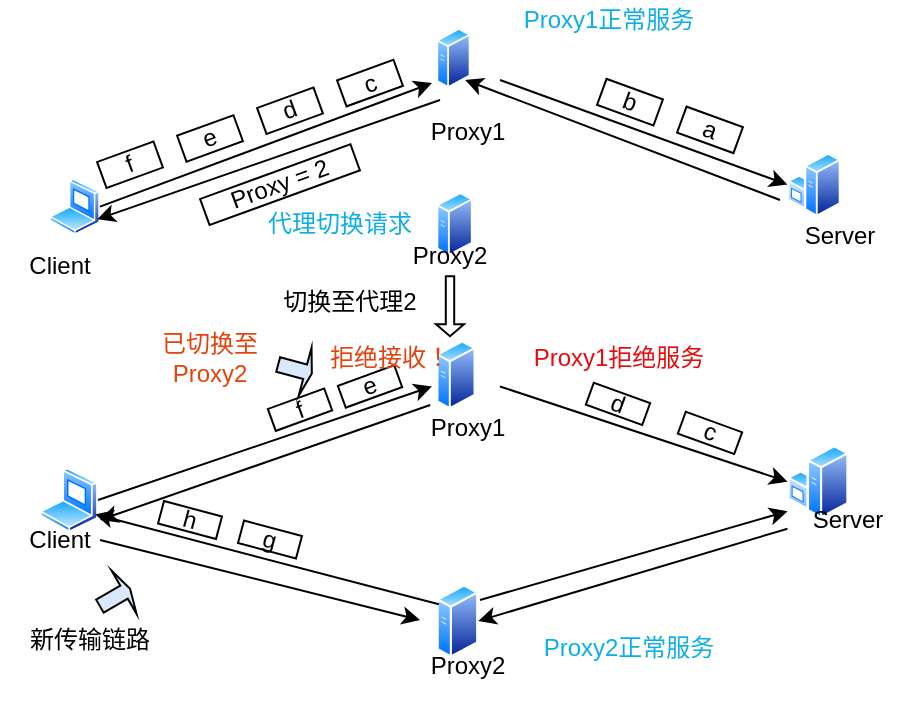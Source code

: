 <mxfile version="24.2.5" type="github">
  <diagram name="第 1 页" id="S16d00lvsxIatNt262x6">
    <mxGraphModel dx="573" dy="330" grid="1" gridSize="10" guides="1" tooltips="1" connect="1" arrows="1" fold="1" page="1" pageScale="1" pageWidth="827" pageHeight="1169" math="0" shadow="0">
      <root>
        <mxCell id="0" />
        <mxCell id="1" parent="0" />
        <mxCell id="2Vj6fBxnY4hKCpjUh4QR-132" value="" style="group" vertex="1" connectable="0" parent="1">
          <mxGeometry x="170" y="420" width="450" height="180" as="geometry" />
        </mxCell>
        <mxCell id="2Vj6fBxnY4hKCpjUh4QR-111" value="" style="image;aspect=fixed;perimeter=ellipsePerimeter;html=1;align=center;shadow=0;dashed=0;spacingTop=3;image=img/lib/active_directory/laptop_client.svg;" vertex="1" parent="2Vj6fBxnY4hKCpjUh4QR-132">
          <mxGeometry x="20" y="63.871" width="29.032" height="32.261" as="geometry" />
        </mxCell>
        <mxCell id="2Vj6fBxnY4hKCpjUh4QR-112" value="" style="image;aspect=fixed;perimeter=ellipsePerimeter;html=1;align=center;shadow=0;dashed=0;spacingTop=3;image=img/lib/active_directory/windows_server.svg;" vertex="1" parent="2Vj6fBxnY4hKCpjUh4QR-132">
          <mxGeometry x="393.76" y="52.258" width="30.472" height="37.161" as="geometry" />
        </mxCell>
        <mxCell id="2Vj6fBxnY4hKCpjUh4QR-113" value="" style="image;aspect=fixed;perimeter=ellipsePerimeter;html=1;align=center;shadow=0;dashed=0;spacingTop=3;image=img/lib/active_directory/generic_server.svg;" vertex="1" parent="2Vj6fBxnY4hKCpjUh4QR-132">
          <mxGeometry x="218.24" width="19.51" height="34.839" as="geometry" />
        </mxCell>
        <mxCell id="2Vj6fBxnY4hKCpjUh4QR-114" value="" style="image;aspect=fixed;perimeter=ellipsePerimeter;html=1;align=center;shadow=0;dashed=0;spacingTop=3;image=img/lib/active_directory/generic_server.svg;" vertex="1" parent="2Vj6fBxnY4hKCpjUh4QR-132">
          <mxGeometry x="218.32" y="121.935" width="20.81" height="37.161" as="geometry" />
        </mxCell>
        <mxCell id="2Vj6fBxnY4hKCpjUh4QR-115" value="Client" style="text;html=1;align=center;verticalAlign=middle;whiteSpace=wrap;rounded=0;" vertex="1" parent="2Vj6fBxnY4hKCpjUh4QR-132">
          <mxGeometry y="91.034" width="60" height="17.419" as="geometry" />
        </mxCell>
        <mxCell id="2Vj6fBxnY4hKCpjUh4QR-116" value="Server" style="text;html=1;align=center;verticalAlign=middle;whiteSpace=wrap;rounded=0;" vertex="1" parent="2Vj6fBxnY4hKCpjUh4QR-132">
          <mxGeometry x="393.76" y="81.29" width="60" height="17.419" as="geometry" />
        </mxCell>
        <mxCell id="2Vj6fBxnY4hKCpjUh4QR-117" value="Proxy1" style="text;html=1;align=center;verticalAlign=middle;whiteSpace=wrap;rounded=0;" vertex="1" parent="2Vj6fBxnY4hKCpjUh4QR-132">
          <mxGeometry x="204" y="34.839" width="60" height="17.419" as="geometry" />
        </mxCell>
        <mxCell id="2Vj6fBxnY4hKCpjUh4QR-118" value="Proxy2" style="text;html=1;align=center;verticalAlign=middle;whiteSpace=wrap;rounded=0;" vertex="1" parent="2Vj6fBxnY4hKCpjUh4QR-132">
          <mxGeometry x="204" y="154.452" width="60" height="17.419" as="geometry" />
        </mxCell>
        <mxCell id="2Vj6fBxnY4hKCpjUh4QR-119" value="" style="endArrow=classic;html=1;rounded=0;exitX=1;exitY=0.5;exitDx=0;exitDy=0;" edge="1" parent="2Vj6fBxnY4hKCpjUh4QR-132" source="2Vj6fBxnY4hKCpjUh4QR-111">
          <mxGeometry width="50" height="50" relative="1" as="geometry">
            <mxPoint x="166" y="52.258" as="sourcePoint" />
            <mxPoint x="216" y="23.226" as="targetPoint" />
          </mxGeometry>
        </mxCell>
        <mxCell id="2Vj6fBxnY4hKCpjUh4QR-120" value="f" style="rounded=0;whiteSpace=wrap;html=1;rotation=-20&#xa;;" vertex="1" parent="2Vj6fBxnY4hKCpjUh4QR-132">
          <mxGeometry x="135" y="29.029" width="30" height="11.613" as="geometry" />
        </mxCell>
        <mxCell id="2Vj6fBxnY4hKCpjUh4QR-121" value="e" style="rounded=0;whiteSpace=wrap;html=1;rotation=-20&#xa;;" vertex="1" parent="2Vj6fBxnY4hKCpjUh4QR-132">
          <mxGeometry x="170" y="17.416" width="30" height="11.613" as="geometry" />
        </mxCell>
        <mxCell id="2Vj6fBxnY4hKCpjUh4QR-122" value="" style="endArrow=classic;html=1;rounded=0;entryX=0;entryY=0.5;entryDx=0;entryDy=0;" edge="1" parent="2Vj6fBxnY4hKCpjUh4QR-132" target="2Vj6fBxnY4hKCpjUh4QR-112">
          <mxGeometry width="50" height="50" relative="1" as="geometry">
            <mxPoint x="250" y="23.226" as="sourcePoint" />
            <mxPoint x="270" y="81.29" as="targetPoint" />
          </mxGeometry>
        </mxCell>
        <mxCell id="2Vj6fBxnY4hKCpjUh4QR-123" value="d" style="rounded=0;whiteSpace=wrap;html=1;rotation=20;" vertex="1" parent="2Vj6fBxnY4hKCpjUh4QR-132">
          <mxGeometry x="294" y="26.129" width="30" height="11.613" as="geometry" />
        </mxCell>
        <mxCell id="2Vj6fBxnY4hKCpjUh4QR-124" value="c" style="rounded=0;whiteSpace=wrap;html=1;rotation=20;" vertex="1" parent="2Vj6fBxnY4hKCpjUh4QR-132">
          <mxGeometry x="340" y="40.645" width="30" height="11.613" as="geometry" />
        </mxCell>
        <mxCell id="2Vj6fBxnY4hKCpjUh4QR-125" value="" style="endArrow=classic;html=1;rounded=0;entryX=0;entryY=0.25;entryDx=0;entryDy=0;" edge="1" parent="2Vj6fBxnY4hKCpjUh4QR-132" target="2Vj6fBxnY4hKCpjUh4QR-116">
          <mxGeometry width="50" height="50" relative="1" as="geometry">
            <mxPoint x="240" y="130" as="sourcePoint" />
            <mxPoint x="270" y="52.258" as="targetPoint" />
          </mxGeometry>
        </mxCell>
        <mxCell id="2Vj6fBxnY4hKCpjUh4QR-126" value="" style="endArrow=classic;html=1;rounded=0;exitX=0;exitY=0.25;exitDx=0;exitDy=0;entryX=1;entryY=0.75;entryDx=0;entryDy=0;" edge="1" parent="2Vj6fBxnY4hKCpjUh4QR-132" source="2Vj6fBxnY4hKCpjUh4QR-114" target="2Vj6fBxnY4hKCpjUh4QR-111">
          <mxGeometry width="50" height="50" relative="1" as="geometry">
            <mxPoint x="220" y="81.29" as="sourcePoint" />
            <mxPoint x="270" y="52.258" as="targetPoint" />
          </mxGeometry>
        </mxCell>
        <mxCell id="2Vj6fBxnY4hKCpjUh4QR-127" value="" style="endArrow=classic;html=1;rounded=0;exitX=0;exitY=0.75;exitDx=0;exitDy=0;entryX=1;entryY=0.5;entryDx=0;entryDy=0;" edge="1" parent="2Vj6fBxnY4hKCpjUh4QR-132" source="2Vj6fBxnY4hKCpjUh4QR-116" target="2Vj6fBxnY4hKCpjUh4QR-114">
          <mxGeometry width="50" height="50" relative="1" as="geometry">
            <mxPoint x="220" y="81.29" as="sourcePoint" />
            <mxPoint x="270" y="52.258" as="targetPoint" />
          </mxGeometry>
        </mxCell>
        <mxCell id="2Vj6fBxnY4hKCpjUh4QR-128" value="" style="endArrow=classic;html=1;rounded=0;" edge="1" parent="2Vj6fBxnY4hKCpjUh4QR-132">
          <mxGeometry width="50" height="50" relative="1" as="geometry">
            <mxPoint x="50" y="100" as="sourcePoint" />
            <mxPoint x="210" y="140" as="targetPoint" />
          </mxGeometry>
        </mxCell>
        <mxCell id="2Vj6fBxnY4hKCpjUh4QR-129" value="" style="endArrow=classic;html=1;rounded=0;exitX=-0.162;exitY=0.933;exitDx=0;exitDy=0;exitPerimeter=0;" edge="1" parent="2Vj6fBxnY4hKCpjUh4QR-132" source="2Vj6fBxnY4hKCpjUh4QR-113">
          <mxGeometry width="50" height="50" relative="1" as="geometry">
            <mxPoint x="220" y="81.29" as="sourcePoint" />
            <mxPoint x="50" y="90" as="targetPoint" />
          </mxGeometry>
        </mxCell>
        <mxCell id="2Vj6fBxnY4hKCpjUh4QR-130" value="g" style="rounded=0;whiteSpace=wrap;html=1;rotation=15;" vertex="1" parent="2Vj6fBxnY4hKCpjUh4QR-132">
          <mxGeometry x="120" y="93.937" width="30" height="11.613" as="geometry" />
        </mxCell>
        <mxCell id="2Vj6fBxnY4hKCpjUh4QR-131" value="h" style="rounded=0;whiteSpace=wrap;html=1;rotation=15;" vertex="1" parent="2Vj6fBxnY4hKCpjUh4QR-132">
          <mxGeometry x="80" y="84.189" width="30" height="11.613" as="geometry" />
        </mxCell>
        <mxCell id="2Vj6fBxnY4hKCpjUh4QR-133" value="&lt;font color=&quot;#e4420c&quot;&gt;拒绝接收！&lt;/font&gt;" style="text;html=1;align=center;verticalAlign=middle;whiteSpace=wrap;rounded=0;" vertex="1" parent="2Vj6fBxnY4hKCpjUh4QR-132">
          <mxGeometry x="160" width="70" height="17.419" as="geometry" />
        </mxCell>
        <mxCell id="2Vj6fBxnY4hKCpjUh4QR-143" value="新传输链路" style="text;html=1;align=center;verticalAlign=middle;whiteSpace=wrap;rounded=0;" vertex="1" parent="2Vj6fBxnY4hKCpjUh4QR-132">
          <mxGeometry x="10" y="141.679" width="70" height="17.419" as="geometry" />
        </mxCell>
        <mxCell id="2Vj6fBxnY4hKCpjUh4QR-144" value="" style="shape=singleArrow;direction=south;whiteSpace=wrap;html=1;rotation=-75;fillColor=#dae8fc;" vertex="1" parent="2Vj6fBxnY4hKCpjUh4QR-132">
          <mxGeometry x="135" y="5.806" width="25" height="17.419" as="geometry" />
        </mxCell>
        <mxCell id="2Vj6fBxnY4hKCpjUh4QR-174" value="&lt;font color=&quot;#e4420c&quot;&gt;已切换至Proxy2&lt;/font&gt;" style="text;html=1;align=center;verticalAlign=middle;whiteSpace=wrap;rounded=0;" vertex="1" parent="2Vj6fBxnY4hKCpjUh4QR-132">
          <mxGeometry x="70" width="70" height="17.419" as="geometry" />
        </mxCell>
        <mxCell id="2Vj6fBxnY4hKCpjUh4QR-179" value="&lt;font color=&quot;#0caee4&quot;&gt;Proxy2正常服务&lt;/font&gt;" style="text;html=1;align=center;verticalAlign=middle;whiteSpace=wrap;rounded=0;" vertex="1" parent="2Vj6fBxnY4hKCpjUh4QR-132">
          <mxGeometry x="264" y="145.161" width="101" height="17.419" as="geometry" />
        </mxCell>
        <mxCell id="2Vj6fBxnY4hKCpjUh4QR-180" value="&lt;font color=&quot;#e40c0c&quot;&gt;Proxy1拒绝服务&lt;/font&gt;" style="text;html=1;align=center;verticalAlign=middle;whiteSpace=wrap;rounded=0;" vertex="1" parent="2Vj6fBxnY4hKCpjUh4QR-132">
          <mxGeometry x="258.5" width="101" height="17.419" as="geometry" />
        </mxCell>
        <mxCell id="2Vj6fBxnY4hKCpjUh4QR-196" value="" style="shape=singleArrow;direction=south;whiteSpace=wrap;html=1;rotation=240;fillColor=#dae8fc;" vertex="1" parent="2Vj6fBxnY4hKCpjUh4QR-132">
          <mxGeometry x="44.998" y="119.999" width="25" height="17.419" as="geometry" />
        </mxCell>
        <mxCell id="2Vj6fBxnY4hKCpjUh4QR-183" value="" style="group" vertex="1" connectable="0" parent="1">
          <mxGeometry x="170" y="250" width="450" height="180" as="geometry" />
        </mxCell>
        <mxCell id="2Vj6fBxnY4hKCpjUh4QR-182" value="" style="group" vertex="1" connectable="0" parent="2Vj6fBxnY4hKCpjUh4QR-183">
          <mxGeometry width="450" height="179.23" as="geometry" />
        </mxCell>
        <mxCell id="2Vj6fBxnY4hKCpjUh4QR-1" value="" style="image;aspect=fixed;perimeter=ellipsePerimeter;html=1;align=center;shadow=0;dashed=0;spacingTop=3;image=img/lib/active_directory/laptop_client.svg;" vertex="1" parent="2Vj6fBxnY4hKCpjUh4QR-182">
          <mxGeometry x="24.74" y="89.3" width="25.262" height="28.071" as="geometry" />
        </mxCell>
        <mxCell id="2Vj6fBxnY4hKCpjUh4QR-2" value="" style="image;aspect=fixed;perimeter=ellipsePerimeter;html=1;align=center;shadow=0;dashed=0;spacingTop=3;image=img/lib/active_directory/windows_server.svg;" vertex="1" parent="2Vj6fBxnY4hKCpjUh4QR-182">
          <mxGeometry x="393.76" y="76.154" width="26.515" height="32.336" as="geometry" />
        </mxCell>
        <mxCell id="2Vj6fBxnY4hKCpjUh4QR-3" value="" style="image;aspect=fixed;perimeter=ellipsePerimeter;html=1;align=center;shadow=0;dashed=0;spacingTop=3;image=img/lib/active_directory/generic_server.svg;" vertex="1" parent="2Vj6fBxnY4hKCpjUh4QR-182">
          <mxGeometry x="218.24" y="13.846" width="16.976" height="30.315" as="geometry" />
        </mxCell>
        <mxCell id="2Vj6fBxnY4hKCpjUh4QR-4" value="" style="image;aspect=fixed;perimeter=ellipsePerimeter;html=1;align=center;shadow=0;dashed=0;spacingTop=3;image=img/lib/active_directory/generic_server.svg;" vertex="1" parent="2Vj6fBxnY4hKCpjUh4QR-182">
          <mxGeometry x="218.24" y="95.842" width="18.108" height="32.336" as="geometry" />
        </mxCell>
        <mxCell id="2Vj6fBxnY4hKCpjUh4QR-8" value="Client" style="text;html=1;align=center;verticalAlign=middle;whiteSpace=wrap;rounded=0;" vertex="1" parent="2Vj6fBxnY4hKCpjUh4QR-182">
          <mxGeometry y="122.386" width="60" height="20.769" as="geometry" />
        </mxCell>
        <mxCell id="2Vj6fBxnY4hKCpjUh4QR-9" value="Server" style="text;html=1;align=center;verticalAlign=middle;whiteSpace=wrap;rounded=0;" vertex="1" parent="2Vj6fBxnY4hKCpjUh4QR-182">
          <mxGeometry x="390" y="107.695" width="60" height="20.769" as="geometry" />
        </mxCell>
        <mxCell id="2Vj6fBxnY4hKCpjUh4QR-10" value="Proxy1" style="text;html=1;align=center;verticalAlign=middle;whiteSpace=wrap;rounded=0;" vertex="1" parent="2Vj6fBxnY4hKCpjUh4QR-182">
          <mxGeometry x="204" y="55.385" width="60" height="20.769" as="geometry" />
        </mxCell>
        <mxCell id="2Vj6fBxnY4hKCpjUh4QR-12" value="" style="endArrow=classic;html=1;rounded=0;exitX=1;exitY=0.5;exitDx=0;exitDy=0;" edge="1" parent="2Vj6fBxnY4hKCpjUh4QR-182" source="2Vj6fBxnY4hKCpjUh4QR-1">
          <mxGeometry width="50" height="50" relative="1" as="geometry">
            <mxPoint x="166" y="76.154" as="sourcePoint" />
            <mxPoint x="216" y="41.538" as="targetPoint" />
          </mxGeometry>
        </mxCell>
        <mxCell id="2Vj6fBxnY4hKCpjUh4QR-13" value="f" style="rounded=0;whiteSpace=wrap;html=1;rotation=-20&#xa;;" vertex="1" parent="2Vj6fBxnY4hKCpjUh4QR-182">
          <mxGeometry x="50" y="75.457" width="30" height="13.846" as="geometry" />
        </mxCell>
        <mxCell id="2Vj6fBxnY4hKCpjUh4QR-14" value="e" style="rounded=0;whiteSpace=wrap;html=1;rotation=-20&#xa;;" vertex="1" parent="2Vj6fBxnY4hKCpjUh4QR-182">
          <mxGeometry x="90" y="62.311" width="30" height="13.846" as="geometry" />
        </mxCell>
        <mxCell id="2Vj6fBxnY4hKCpjUh4QR-15" value="d" style="rounded=0;whiteSpace=wrap;html=1;rotation=-20&#xa;;" vertex="1" parent="2Vj6fBxnY4hKCpjUh4QR-182">
          <mxGeometry x="130" y="48.465" width="30" height="13.846" as="geometry" />
        </mxCell>
        <mxCell id="2Vj6fBxnY4hKCpjUh4QR-16" value="c" style="rounded=0;whiteSpace=wrap;html=1;rotation=-20&#xa;;" vertex="1" parent="2Vj6fBxnY4hKCpjUh4QR-182">
          <mxGeometry x="170" y="34.614" width="30" height="13.846" as="geometry" />
        </mxCell>
        <mxCell id="2Vj6fBxnY4hKCpjUh4QR-21" value="" style="endArrow=classic;html=1;rounded=0;entryX=0;entryY=0.5;entryDx=0;entryDy=0;" edge="1" parent="2Vj6fBxnY4hKCpjUh4QR-182" target="2Vj6fBxnY4hKCpjUh4QR-2">
          <mxGeometry width="50" height="50" relative="1" as="geometry">
            <mxPoint x="250" y="40" as="sourcePoint" />
            <mxPoint x="270" y="110.769" as="targetPoint" />
          </mxGeometry>
        </mxCell>
        <mxCell id="2Vj6fBxnY4hKCpjUh4QR-41" value="a" style="rounded=0;whiteSpace=wrap;html=1;rotation=20;" vertex="1" parent="2Vj6fBxnY4hKCpjUh4QR-182">
          <mxGeometry x="340" y="58.008" width="30" height="13.846" as="geometry" />
        </mxCell>
        <mxCell id="2Vj6fBxnY4hKCpjUh4QR-44" value="" style="endArrow=classic;html=1;rounded=0;entryX=1;entryY=1;entryDx=0;entryDy=0;" edge="1" parent="2Vj6fBxnY4hKCpjUh4QR-182" target="2Vj6fBxnY4hKCpjUh4QR-3">
          <mxGeometry width="50" height="50" relative="1" as="geometry">
            <mxPoint x="390" y="100" as="sourcePoint" />
            <mxPoint x="210" y="110.769" as="targetPoint" />
          </mxGeometry>
        </mxCell>
        <mxCell id="2Vj6fBxnY4hKCpjUh4QR-45" value="Proxy = 2" style="rounded=0;whiteSpace=wrap;html=1;rotation=-20;" vertex="1" parent="2Vj6fBxnY4hKCpjUh4QR-182">
          <mxGeometry x="100" y="85.403" width="80" height="13.846" as="geometry" />
        </mxCell>
        <mxCell id="2Vj6fBxnY4hKCpjUh4QR-46" value="" style="endArrow=classic;html=1;rounded=0;entryX=1;entryY=0.75;entryDx=0;entryDy=0;" edge="1" parent="2Vj6fBxnY4hKCpjUh4QR-182" target="2Vj6fBxnY4hKCpjUh4QR-1">
          <mxGeometry width="50" height="50" relative="1" as="geometry">
            <mxPoint x="220" y="50" as="sourcePoint" />
            <mxPoint x="80" y="117.692" as="targetPoint" />
          </mxGeometry>
        </mxCell>
        <mxCell id="2Vj6fBxnY4hKCpjUh4QR-176" value="&lt;font color=&quot;#0caee4&quot;&gt;Proxy1正常服务&lt;/font&gt;" style="text;html=1;align=center;verticalAlign=middle;whiteSpace=wrap;rounded=0;" vertex="1" parent="2Vj6fBxnY4hKCpjUh4QR-182">
          <mxGeometry x="254.16" width="101" height="20.769" as="geometry" />
        </mxCell>
        <mxCell id="2Vj6fBxnY4hKCpjUh4QR-181" value="&lt;font color=&quot;#0caee4&quot;&gt;代理切换请求&lt;/font&gt;" style="text;html=1;align=center;verticalAlign=middle;whiteSpace=wrap;rounded=0;" vertex="1" parent="2Vj6fBxnY4hKCpjUh4QR-182">
          <mxGeometry x="130" y="101.62" width="80" height="20.77" as="geometry" />
        </mxCell>
        <mxCell id="2Vj6fBxnY4hKCpjUh4QR-185" value="b" style="rounded=0;whiteSpace=wrap;html=1;rotation=20;" vertex="1" parent="2Vj6fBxnY4hKCpjUh4QR-182">
          <mxGeometry x="300" y="44.158" width="30" height="13.846" as="geometry" />
        </mxCell>
        <mxCell id="2Vj6fBxnY4hKCpjUh4QR-11" value="Proxy2" style="text;html=1;align=center;verticalAlign=middle;whiteSpace=wrap;rounded=0;" vertex="1" parent="2Vj6fBxnY4hKCpjUh4QR-182">
          <mxGeometry x="195" y="117.371" width="60" height="20.769" as="geometry" />
        </mxCell>
        <mxCell id="2Vj6fBxnY4hKCpjUh4QR-135" value="" style="shape=singleArrow;direction=south;whiteSpace=wrap;html=1;" vertex="1" parent="2Vj6fBxnY4hKCpjUh4QR-182">
          <mxGeometry x="218" y="138.14" width="14" height="30" as="geometry" />
        </mxCell>
        <mxCell id="2Vj6fBxnY4hKCpjUh4QR-136" value="切换至代理2" style="text;html=1;align=center;verticalAlign=middle;whiteSpace=wrap;rounded=0;" vertex="1" parent="2Vj6fBxnY4hKCpjUh4QR-182">
          <mxGeometry x="130" y="138.14" width="90" height="25" as="geometry" />
        </mxCell>
      </root>
    </mxGraphModel>
  </diagram>
</mxfile>
